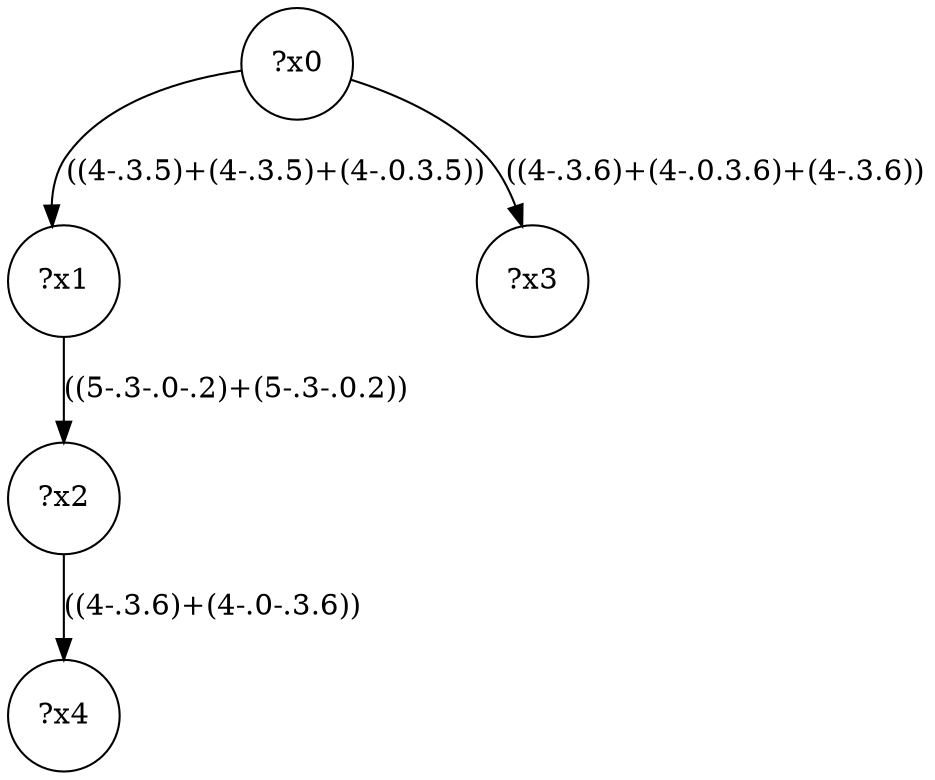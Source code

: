 digraph g {
	x0 [shape=circle, label="?x0"];
	x1 [shape=circle, label="?x1"];
	x0 -> x1 [label="((4-.3.5)+(4-.3.5)+(4-.0.3.5))"];
	x2 [shape=circle, label="?x2"];
	x1 -> x2 [label="((5-.3-.0-.2)+(5-.3-.0.2))"];
	x3 [shape=circle, label="?x3"];
	x0 -> x3 [label="((4-.3.6)+(4-.0.3.6)+(4-.3.6))"];
	x4 [shape=circle, label="?x4"];
	x2 -> x4 [label="((4-.3.6)+(4-.0-.3.6))"];
}
